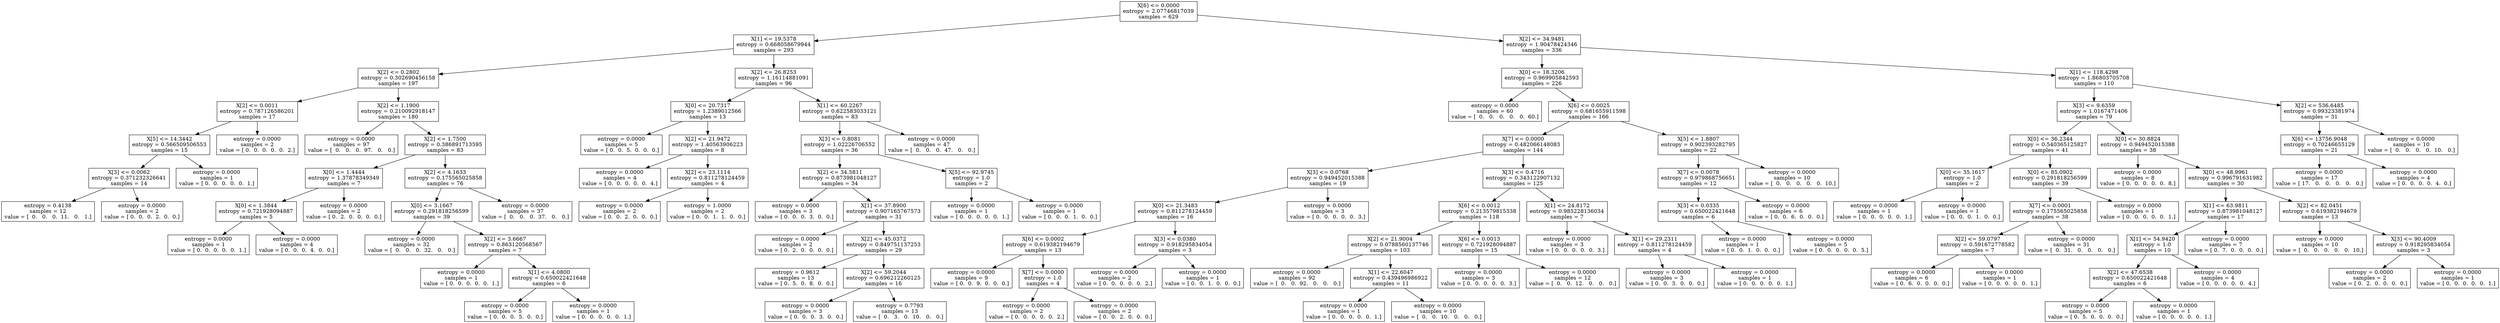digraph Tree {
0 [label="X[6] <= 0.0000\nentropy = 2.07746817039\nsamples = 629", shape="box"] ;
1 [label="X[1] <= 19.5378\nentropy = 0.668058679944\nsamples = 293", shape="box"] ;
0 -> 1 ;
2 [label="X[2] <= 0.2802\nentropy = 0.302690456158\nsamples = 197", shape="box"] ;
1 -> 2 ;
3 [label="X[2] <= 0.0011\nentropy = 0.787126586201\nsamples = 17", shape="box"] ;
2 -> 3 ;
4 [label="X[5] <= 14.3442\nentropy = 0.566509506553\nsamples = 15", shape="box"] ;
3 -> 4 ;
5 [label="X[3] <= 0.0062\nentropy = 0.371232326641\nsamples = 14", shape="box"] ;
4 -> 5 ;
6 [label="entropy = 0.4138\nsamples = 12\nvalue = [  0.   0.   0.  11.   0.   1.]", shape="box"] ;
5 -> 6 ;
7 [label="entropy = 0.0000\nsamples = 2\nvalue = [ 0.  0.  0.  2.  0.  0.]", shape="box"] ;
5 -> 7 ;
8 [label="entropy = 0.0000\nsamples = 1\nvalue = [ 0.  0.  0.  0.  0.  1.]", shape="box"] ;
4 -> 8 ;
9 [label="entropy = 0.0000\nsamples = 2\nvalue = [ 0.  0.  0.  0.  0.  2.]", shape="box"] ;
3 -> 9 ;
10 [label="X[2] <= 1.1900\nentropy = 0.210092918147\nsamples = 180", shape="box"] ;
2 -> 10 ;
11 [label="entropy = 0.0000\nsamples = 97\nvalue = [  0.   0.   0.  97.   0.   0.]", shape="box"] ;
10 -> 11 ;
12 [label="X[2] <= 1.7500\nentropy = 0.386891713595\nsamples = 83", shape="box"] ;
10 -> 12 ;
13 [label="X[0] <= 1.4444\nentropy = 1.37878349349\nsamples = 7", shape="box"] ;
12 -> 13 ;
14 [label="X[0] <= 1.3844\nentropy = 0.721928094887\nsamples = 5", shape="box"] ;
13 -> 14 ;
15 [label="entropy = 0.0000\nsamples = 1\nvalue = [ 0.  0.  0.  0.  0.  1.]", shape="box"] ;
14 -> 15 ;
16 [label="entropy = 0.0000\nsamples = 4\nvalue = [ 0.  0.  0.  4.  0.  0.]", shape="box"] ;
14 -> 16 ;
17 [label="entropy = 0.0000\nsamples = 2\nvalue = [ 0.  2.  0.  0.  0.  0.]", shape="box"] ;
13 -> 17 ;
18 [label="X[2] <= 4.1633\nentropy = 0.175565025858\nsamples = 76", shape="box"] ;
12 -> 18 ;
19 [label="X[0] <= 3.1667\nentropy = 0.291818256599\nsamples = 39", shape="box"] ;
18 -> 19 ;
20 [label="entropy = 0.0000\nsamples = 32\nvalue = [  0.   0.   0.  32.   0.   0.]", shape="box"] ;
19 -> 20 ;
21 [label="X[2] <= 3.6667\nentropy = 0.863120568567\nsamples = 7", shape="box"] ;
19 -> 21 ;
22 [label="entropy = 0.0000\nsamples = 1\nvalue = [ 0.  0.  0.  0.  0.  1.]", shape="box"] ;
21 -> 22 ;
23 [label="X[1] <= 4.0800\nentropy = 0.650022421648\nsamples = 6", shape="box"] ;
21 -> 23 ;
24 [label="entropy = 0.0000\nsamples = 5\nvalue = [ 0.  0.  0.  5.  0.  0.]", shape="box"] ;
23 -> 24 ;
25 [label="entropy = 0.0000\nsamples = 1\nvalue = [ 0.  0.  0.  0.  0.  1.]", shape="box"] ;
23 -> 25 ;
26 [label="entropy = 0.0000\nsamples = 37\nvalue = [  0.   0.   0.  37.   0.   0.]", shape="box"] ;
18 -> 26 ;
27 [label="X[2] <= 26.8253\nentropy = 1.16114881091\nsamples = 96", shape="box"] ;
1 -> 27 ;
28 [label="X[0] <= 20.7317\nentropy = 1.2389012566\nsamples = 13", shape="box"] ;
27 -> 28 ;
29 [label="entropy = 0.0000\nsamples = 5\nvalue = [ 0.  0.  5.  0.  0.  0.]", shape="box"] ;
28 -> 29 ;
30 [label="X[2] <= 21.9472\nentropy = 1.40563906223\nsamples = 8", shape="box"] ;
28 -> 30 ;
31 [label="entropy = 0.0000\nsamples = 4\nvalue = [ 0.  0.  0.  0.  0.  4.]", shape="box"] ;
30 -> 31 ;
32 [label="X[2] <= 23.1114\nentropy = 0.811278124459\nsamples = 4", shape="box"] ;
30 -> 32 ;
33 [label="entropy = 0.0000\nsamples = 2\nvalue = [ 0.  0.  2.  0.  0.  0.]", shape="box"] ;
32 -> 33 ;
34 [label="entropy = 1.0000\nsamples = 2\nvalue = [ 0.  0.  1.  1.  0.  0.]", shape="box"] ;
32 -> 34 ;
35 [label="X[1] <= 60.2267\nentropy = 0.622583033121\nsamples = 83", shape="box"] ;
27 -> 35 ;
36 [label="X[3] <= 0.8081\nentropy = 1.02226706552\nsamples = 36", shape="box"] ;
35 -> 36 ;
37 [label="X[2] <= 34.5811\nentropy = 0.873981048127\nsamples = 34", shape="box"] ;
36 -> 37 ;
38 [label="entropy = 0.0000\nsamples = 3\nvalue = [ 0.  0.  0.  3.  0.  0.]", shape="box"] ;
37 -> 38 ;
39 [label="X[1] <= 37.8900\nentropy = 0.907165767573\nsamples = 31", shape="box"] ;
37 -> 39 ;
40 [label="entropy = 0.0000\nsamples = 2\nvalue = [ 0.  2.  0.  0.  0.  0.]", shape="box"] ;
39 -> 40 ;
41 [label="X[2] <= 45.0372\nentropy = 0.849751137253\nsamples = 29", shape="box"] ;
39 -> 41 ;
42 [label="entropy = 0.9612\nsamples = 13\nvalue = [ 0.  5.  0.  8.  0.  0.]", shape="box"] ;
41 -> 42 ;
43 [label="X[2] <= 59.2044\nentropy = 0.696212260125\nsamples = 16", shape="box"] ;
41 -> 43 ;
44 [label="entropy = 0.0000\nsamples = 3\nvalue = [ 0.  0.  0.  3.  0.  0.]", shape="box"] ;
43 -> 44 ;
45 [label="entropy = 0.7793\nsamples = 13\nvalue = [  0.   3.   0.  10.   0.   0.]", shape="box"] ;
43 -> 45 ;
46 [label="X[5] <= 92.9745\nentropy = 1.0\nsamples = 2", shape="box"] ;
36 -> 46 ;
47 [label="entropy = 0.0000\nsamples = 1\nvalue = [ 0.  0.  0.  0.  0.  1.]", shape="box"] ;
46 -> 47 ;
48 [label="entropy = 0.0000\nsamples = 1\nvalue = [ 0.  0.  0.  1.  0.  0.]", shape="box"] ;
46 -> 48 ;
49 [label="entropy = 0.0000\nsamples = 47\nvalue = [  0.   0.   0.  47.   0.   0.]", shape="box"] ;
35 -> 49 ;
50 [label="X[2] <= 34.9481\nentropy = 1.90478424346\nsamples = 336", shape="box"] ;
0 -> 50 ;
51 [label="X[0] <= 18.3206\nentropy = 0.969905842593\nsamples = 226", shape="box"] ;
50 -> 51 ;
52 [label="entropy = 0.0000\nsamples = 60\nvalue = [  0.   0.   0.   0.   0.  60.]", shape="box"] ;
51 -> 52 ;
53 [label="X[6] <= 0.0025\nentropy = 0.681655911598\nsamples = 166", shape="box"] ;
51 -> 53 ;
54 [label="X[7] <= 0.0000\nentropy = 0.482066148083\nsamples = 144", shape="box"] ;
53 -> 54 ;
55 [label="X[3] <= 0.0768\nentropy = 0.949452015388\nsamples = 19", shape="box"] ;
54 -> 55 ;
56 [label="X[0] <= 21.3483\nentropy = 0.811278124459\nsamples = 16", shape="box"] ;
55 -> 56 ;
57 [label="X[6] <= 0.0002\nentropy = 0.619382194679\nsamples = 13", shape="box"] ;
56 -> 57 ;
58 [label="entropy = 0.0000\nsamples = 9\nvalue = [ 0.  0.  9.  0.  0.  0.]", shape="box"] ;
57 -> 58 ;
59 [label="X[7] <= 0.0000\nentropy = 1.0\nsamples = 4", shape="box"] ;
57 -> 59 ;
60 [label="entropy = 0.0000\nsamples = 2\nvalue = [ 0.  0.  0.  0.  0.  2.]", shape="box"] ;
59 -> 60 ;
61 [label="entropy = 0.0000\nsamples = 2\nvalue = [ 0.  0.  2.  0.  0.  0.]", shape="box"] ;
59 -> 61 ;
62 [label="X[3] <= 0.0380\nentropy = 0.918295834054\nsamples = 3", shape="box"] ;
56 -> 62 ;
63 [label="entropy = 0.0000\nsamples = 2\nvalue = [ 0.  0.  0.  0.  0.  2.]", shape="box"] ;
62 -> 63 ;
64 [label="entropy = 0.0000\nsamples = 1\nvalue = [ 0.  0.  1.  0.  0.  0.]", shape="box"] ;
62 -> 64 ;
65 [label="entropy = 0.0000\nsamples = 3\nvalue = [ 0.  0.  0.  0.  0.  3.]", shape="box"] ;
55 -> 65 ;
66 [label="X[3] <= 0.4716\nentropy = 0.343122907132\nsamples = 125", shape="box"] ;
54 -> 66 ;
67 [label="X[6] <= 0.0012\nentropy = 0.213579815338\nsamples = 118", shape="box"] ;
66 -> 67 ;
68 [label="X[2] <= 21.9004\nentropy = 0.0788560137746\nsamples = 103", shape="box"] ;
67 -> 68 ;
69 [label="entropy = 0.0000\nsamples = 92\nvalue = [  0.   0.  92.   0.   0.   0.]", shape="box"] ;
68 -> 69 ;
70 [label="X[1] <= 22.6047\nentropy = 0.439496986922\nsamples = 11", shape="box"] ;
68 -> 70 ;
71 [label="entropy = 0.0000\nsamples = 1\nvalue = [ 0.  0.  0.  0.  0.  1.]", shape="box"] ;
70 -> 71 ;
72 [label="entropy = 0.0000\nsamples = 10\nvalue = [  0.   0.  10.   0.   0.   0.]", shape="box"] ;
70 -> 72 ;
73 [label="X[6] <= 0.0013\nentropy = 0.721928094887\nsamples = 15", shape="box"] ;
67 -> 73 ;
74 [label="entropy = 0.0000\nsamples = 3\nvalue = [ 0.  0.  0.  0.  0.  3.]", shape="box"] ;
73 -> 74 ;
75 [label="entropy = 0.0000\nsamples = 12\nvalue = [  0.   0.  12.   0.   0.   0.]", shape="box"] ;
73 -> 75 ;
76 [label="X[1] <= 24.8172\nentropy = 0.985228136034\nsamples = 7", shape="box"] ;
66 -> 76 ;
77 [label="entropy = 0.0000\nsamples = 3\nvalue = [ 0.  0.  0.  0.  0.  3.]", shape="box"] ;
76 -> 77 ;
78 [label="X[1] <= 29.2311\nentropy = 0.811278124459\nsamples = 4", shape="box"] ;
76 -> 78 ;
79 [label="entropy = 0.0000\nsamples = 3\nvalue = [ 0.  0.  3.  0.  0.  0.]", shape="box"] ;
78 -> 79 ;
80 [label="entropy = 0.0000\nsamples = 1\nvalue = [ 0.  0.  0.  0.  0.  1.]", shape="box"] ;
78 -> 80 ;
81 [label="X[5] <= 1.8807\nentropy = 0.902393282795\nsamples = 22", shape="box"] ;
53 -> 81 ;
82 [label="X[7] <= 0.0078\nentropy = 0.979868756651\nsamples = 12", shape="box"] ;
81 -> 82 ;
83 [label="X[3] <= 0.0335\nentropy = 0.650022421648\nsamples = 6", shape="box"] ;
82 -> 83 ;
84 [label="entropy = 0.0000\nsamples = 1\nvalue = [ 0.  0.  1.  0.  0.  0.]", shape="box"] ;
83 -> 84 ;
85 [label="entropy = 0.0000\nsamples = 5\nvalue = [ 0.  0.  0.  0.  0.  5.]", shape="box"] ;
83 -> 85 ;
86 [label="entropy = 0.0000\nsamples = 6\nvalue = [ 0.  0.  6.  0.  0.  0.]", shape="box"] ;
82 -> 86 ;
87 [label="entropy = 0.0000\nsamples = 10\nvalue = [  0.   0.   0.   0.   0.  10.]", shape="box"] ;
81 -> 87 ;
88 [label="X[1] <= 118.4298\nentropy = 1.86803705708\nsamples = 110", shape="box"] ;
50 -> 88 ;
89 [label="X[3] <= 9.6359\nentropy = 1.0167471406\nsamples = 79", shape="box"] ;
88 -> 89 ;
90 [label="X[0] <= 36.2344\nentropy = 0.540365125827\nsamples = 41", shape="box"] ;
89 -> 90 ;
91 [label="X[0] <= 35.1617\nentropy = 1.0\nsamples = 2", shape="box"] ;
90 -> 91 ;
92 [label="entropy = 0.0000\nsamples = 1\nvalue = [ 0.  0.  0.  0.  0.  1.]", shape="box"] ;
91 -> 92 ;
93 [label="entropy = 0.0000\nsamples = 1\nvalue = [ 0.  0.  0.  1.  0.  0.]", shape="box"] ;
91 -> 93 ;
94 [label="X[0] <= 85.0902\nentropy = 0.291818256599\nsamples = 39", shape="box"] ;
90 -> 94 ;
95 [label="X[7] <= 0.0001\nentropy = 0.175565025858\nsamples = 38", shape="box"] ;
94 -> 95 ;
96 [label="X[2] <= 59.0797\nentropy = 0.591672778582\nsamples = 7", shape="box"] ;
95 -> 96 ;
97 [label="entropy = 0.0000\nsamples = 6\nvalue = [ 0.  6.  0.  0.  0.  0.]", shape="box"] ;
96 -> 97 ;
98 [label="entropy = 0.0000\nsamples = 1\nvalue = [ 0.  0.  0.  0.  0.  1.]", shape="box"] ;
96 -> 98 ;
99 [label="entropy = 0.0000\nsamples = 31\nvalue = [  0.  31.   0.   0.   0.   0.]", shape="box"] ;
95 -> 99 ;
100 [label="entropy = 0.0000\nsamples = 1\nvalue = [ 0.  0.  0.  0.  0.  1.]", shape="box"] ;
94 -> 100 ;
101 [label="X[0] <= 30.8824\nentropy = 0.949452015388\nsamples = 38", shape="box"] ;
89 -> 101 ;
102 [label="entropy = 0.0000\nsamples = 8\nvalue = [ 0.  0.  0.  0.  0.  8.]", shape="box"] ;
101 -> 102 ;
103 [label="X[0] <= 48.9961\nentropy = 0.996791631982\nsamples = 30", shape="box"] ;
101 -> 103 ;
104 [label="X[1] <= 63.9811\nentropy = 0.873981048127\nsamples = 17", shape="box"] ;
103 -> 104 ;
105 [label="X[1] <= 54.9420\nentropy = 1.0\nsamples = 10", shape="box"] ;
104 -> 105 ;
106 [label="X[2] <= 47.6538\nentropy = 0.650022421648\nsamples = 6", shape="box"] ;
105 -> 106 ;
107 [label="entropy = 0.0000\nsamples = 5\nvalue = [ 0.  5.  0.  0.  0.  0.]", shape="box"] ;
106 -> 107 ;
108 [label="entropy = 0.0000\nsamples = 1\nvalue = [ 0.  0.  0.  0.  0.  1.]", shape="box"] ;
106 -> 108 ;
109 [label="entropy = 0.0000\nsamples = 4\nvalue = [ 0.  0.  0.  0.  0.  4.]", shape="box"] ;
105 -> 109 ;
110 [label="entropy = 0.0000\nsamples = 7\nvalue = [ 0.  7.  0.  0.  0.  0.]", shape="box"] ;
104 -> 110 ;
111 [label="X[2] <= 82.0451\nentropy = 0.619382194679\nsamples = 13", shape="box"] ;
103 -> 111 ;
112 [label="entropy = 0.0000\nsamples = 10\nvalue = [  0.   0.   0.   0.   0.  10.]", shape="box"] ;
111 -> 112 ;
113 [label="X[3] <= 90.4009\nentropy = 0.918295834054\nsamples = 3", shape="box"] ;
111 -> 113 ;
114 [label="entropy = 0.0000\nsamples = 2\nvalue = [ 0.  2.  0.  0.  0.  0.]", shape="box"] ;
113 -> 114 ;
115 [label="entropy = 0.0000\nsamples = 1\nvalue = [ 0.  0.  0.  0.  0.  1.]", shape="box"] ;
113 -> 115 ;
116 [label="X[2] <= 536.6485\nentropy = 0.99323381974\nsamples = 31", shape="box"] ;
88 -> 116 ;
117 [label="X[6] <= 13756.9048\nentropy = 0.70246655129\nsamples = 21", shape="box"] ;
116 -> 117 ;
118 [label="entropy = 0.0000\nsamples = 17\nvalue = [ 17.   0.   0.   0.   0.   0.]", shape="box"] ;
117 -> 118 ;
119 [label="entropy = 0.0000\nsamples = 4\nvalue = [ 0.  0.  0.  0.  4.  0.]", shape="box"] ;
117 -> 119 ;
120 [label="entropy = 0.0000\nsamples = 10\nvalue = [  0.   0.   0.   0.  10.   0.]", shape="box"] ;
116 -> 120 ;
}